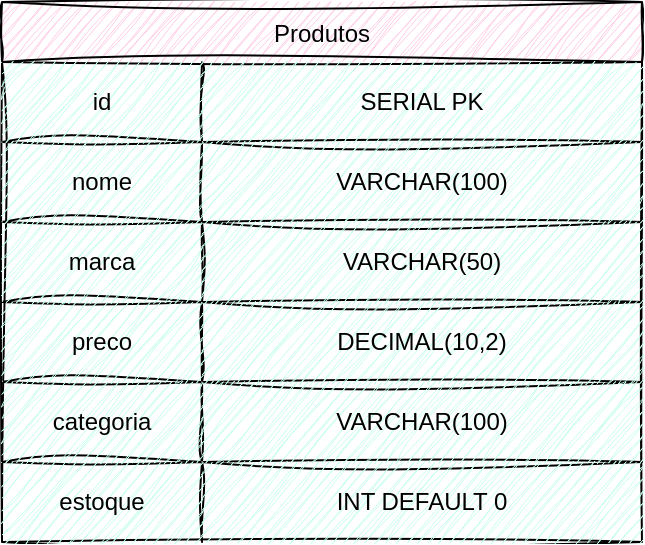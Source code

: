 <mxfile>
    <diagram id="24NTBFIXEC4DBhKhYNpQ" name="Page-1">
        <mxGraphModel dx="446" dy="427" grid="1" gridSize="10" guides="1" tooltips="1" connect="1" arrows="0" fold="1" page="1" pageScale="1" pageWidth="850" pageHeight="1100" background="none" math="0" shadow="0">
            <root>
                <mxCell id="0"/>
                <mxCell id="1" parent="0"/>
                <mxCell id="2" value="Produtos" style="shape=table;startSize=30;container=1;collapsible=0;childLayout=tableLayout;sketch=1;curveFitting=1;jiggle=2;fillColor=#FFCCE6;" vertex="1" parent="1">
                    <mxGeometry x="90" y="90" width="320" height="270" as="geometry"/>
                </mxCell>
                <mxCell id="3" value="" style="shape=tableRow;horizontal=0;startSize=0;swimlaneHead=0;swimlaneBody=0;strokeColor=inherit;top=0;left=0;bottom=0;right=0;collapsible=0;dropTarget=0;fillColor=none;points=[[0,0.5],[1,0.5]];portConstraint=eastwest;sketch=1;curveFitting=1;jiggle=2;" vertex="1" parent="2">
                    <mxGeometry y="30" width="320" height="40" as="geometry"/>
                </mxCell>
                <mxCell id="4" value="id" style="shape=partialRectangle;html=1;whiteSpace=wrap;connectable=0;strokeColor=#6c8ebf;overflow=hidden;fillColor=#C6FFEF;top=0;left=0;bottom=0;right=0;pointerEvents=1;sketch=1;curveFitting=1;jiggle=2;" vertex="1" parent="3">
                    <mxGeometry width="100" height="40" as="geometry">
                        <mxRectangle width="100" height="40" as="alternateBounds"/>
                    </mxGeometry>
                </mxCell>
                <mxCell id="5" value="SERIAL PK" style="shape=partialRectangle;html=1;whiteSpace=wrap;connectable=0;overflow=hidden;top=0;left=0;bottom=0;right=0;pointerEvents=1;sketch=1;curveFitting=1;jiggle=2;fillColor=#C6FFEF;strokeColor=#6c8ebf;" vertex="1" parent="3">
                    <mxGeometry x="100" width="220" height="40" as="geometry">
                        <mxRectangle width="220" height="40" as="alternateBounds"/>
                    </mxGeometry>
                </mxCell>
                <mxCell id="6" value="" style="shape=tableRow;horizontal=0;startSize=0;swimlaneHead=0;swimlaneBody=0;strokeColor=inherit;top=0;left=0;bottom=0;right=0;collapsible=0;dropTarget=0;fillColor=none;points=[[0,0.5],[1,0.5]];portConstraint=eastwest;sketch=1;curveFitting=1;jiggle=2;" vertex="1" parent="2">
                    <mxGeometry y="70" width="320" height="40" as="geometry"/>
                </mxCell>
                <mxCell id="7" value="nome" style="shape=partialRectangle;html=1;whiteSpace=wrap;connectable=0;strokeColor=#6c8ebf;overflow=hidden;fillColor=#C6FFEF;top=0;left=0;bottom=0;right=0;pointerEvents=1;sketch=1;curveFitting=1;jiggle=2;" vertex="1" parent="6">
                    <mxGeometry width="100" height="40" as="geometry">
                        <mxRectangle width="100" height="40" as="alternateBounds"/>
                    </mxGeometry>
                </mxCell>
                <mxCell id="8" value="VARCHAR(100)" style="shape=partialRectangle;html=1;whiteSpace=wrap;connectable=0;strokeColor=#6c8ebf;overflow=hidden;fillColor=#C6FFEF;top=0;left=0;bottom=0;right=0;pointerEvents=1;sketch=1;curveFitting=1;jiggle=2;" vertex="1" parent="6">
                    <mxGeometry x="100" width="220" height="40" as="geometry">
                        <mxRectangle width="220" height="40" as="alternateBounds"/>
                    </mxGeometry>
                </mxCell>
                <mxCell id="9" value="" style="shape=tableRow;horizontal=0;startSize=0;swimlaneHead=0;swimlaneBody=0;strokeColor=inherit;top=0;left=0;bottom=0;right=0;collapsible=0;dropTarget=0;fillColor=none;points=[[0,0.5],[1,0.5]];portConstraint=eastwest;sketch=1;curveFitting=1;jiggle=2;" vertex="1" parent="2">
                    <mxGeometry y="110" width="320" height="40" as="geometry"/>
                </mxCell>
                <mxCell id="10" value="marca" style="shape=partialRectangle;html=1;whiteSpace=wrap;connectable=0;strokeColor=#6c8ebf;overflow=hidden;fillColor=#C6FFEF;top=0;left=0;bottom=0;right=0;pointerEvents=1;sketch=1;curveFitting=1;jiggle=2;" vertex="1" parent="9">
                    <mxGeometry width="100" height="40" as="geometry">
                        <mxRectangle width="100" height="40" as="alternateBounds"/>
                    </mxGeometry>
                </mxCell>
                <mxCell id="11" value="VARCHAR(50)" style="shape=partialRectangle;html=1;whiteSpace=wrap;connectable=0;strokeColor=#6c8ebf;overflow=hidden;fillColor=#C6FFEF;top=0;left=0;bottom=0;right=0;pointerEvents=1;sketch=1;curveFitting=1;jiggle=2;" vertex="1" parent="9">
                    <mxGeometry x="100" width="220" height="40" as="geometry">
                        <mxRectangle width="220" height="40" as="alternateBounds"/>
                    </mxGeometry>
                </mxCell>
                <mxCell id="12" value="" style="shape=tableRow;horizontal=0;startSize=0;swimlaneHead=0;swimlaneBody=0;strokeColor=inherit;top=0;left=0;bottom=0;right=0;collapsible=0;dropTarget=0;fillColor=none;points=[[0,0.5],[1,0.5]];portConstraint=eastwest;sketch=1;curveFitting=1;jiggle=2;" vertex="1" parent="2">
                    <mxGeometry y="150" width="320" height="40" as="geometry"/>
                </mxCell>
                <mxCell id="13" value="preco" style="shape=partialRectangle;html=1;whiteSpace=wrap;connectable=0;strokeColor=#6c8ebf;overflow=hidden;fillColor=#C6FFEF;top=0;left=0;bottom=0;right=0;pointerEvents=1;sketch=1;curveFitting=1;jiggle=2;" vertex="1" parent="12">
                    <mxGeometry width="100" height="40" as="geometry">
                        <mxRectangle width="100" height="40" as="alternateBounds"/>
                    </mxGeometry>
                </mxCell>
                <mxCell id="14" value="DECIMAL(10,2)" style="shape=partialRectangle;html=1;whiteSpace=wrap;connectable=0;strokeColor=#6c8ebf;overflow=hidden;fillColor=#C6FFEF;top=0;left=0;bottom=0;right=0;pointerEvents=1;sketch=1;curveFitting=1;jiggle=2;" vertex="1" parent="12">
                    <mxGeometry x="100" width="220" height="40" as="geometry">
                        <mxRectangle width="220" height="40" as="alternateBounds"/>
                    </mxGeometry>
                </mxCell>
                <mxCell id="15" value="" style="shape=tableRow;horizontal=0;startSize=0;swimlaneHead=0;swimlaneBody=0;strokeColor=inherit;top=0;left=0;bottom=0;right=0;collapsible=0;dropTarget=0;fillColor=none;points=[[0,0.5],[1,0.5]];portConstraint=eastwest;sketch=1;curveFitting=1;jiggle=2;" vertex="1" parent="2">
                    <mxGeometry y="190" width="320" height="40" as="geometry"/>
                </mxCell>
                <mxCell id="16" value="categoria" style="shape=partialRectangle;html=1;whiteSpace=wrap;connectable=0;strokeColor=#6c8ebf;overflow=hidden;fillColor=#C6FFEF;top=0;left=0;bottom=0;right=0;pointerEvents=1;sketch=1;curveFitting=1;jiggle=2;" vertex="1" parent="15">
                    <mxGeometry width="100" height="40" as="geometry">
                        <mxRectangle width="100" height="40" as="alternateBounds"/>
                    </mxGeometry>
                </mxCell>
                <mxCell id="17" value="VARCHAR(100)" style="shape=partialRectangle;html=1;whiteSpace=wrap;connectable=0;strokeColor=#6c8ebf;overflow=hidden;fillColor=#C6FFEF;top=0;left=0;bottom=0;right=0;pointerEvents=1;sketch=1;curveFitting=1;jiggle=2;" vertex="1" parent="15">
                    <mxGeometry x="100" width="220" height="40" as="geometry">
                        <mxRectangle width="220" height="40" as="alternateBounds"/>
                    </mxGeometry>
                </mxCell>
                <mxCell id="18" value="" style="shape=tableRow;horizontal=0;startSize=0;swimlaneHead=0;swimlaneBody=0;strokeColor=inherit;top=0;left=0;bottom=0;right=0;collapsible=0;dropTarget=0;fillColor=none;points=[[0,0.5],[1,0.5]];portConstraint=eastwest;sketch=1;curveFitting=1;jiggle=2;" vertex="1" parent="2">
                    <mxGeometry y="230" width="320" height="40" as="geometry"/>
                </mxCell>
                <mxCell id="19" value="estoque" style="shape=partialRectangle;html=1;whiteSpace=wrap;connectable=0;strokeColor=#6c8ebf;overflow=hidden;fillColor=#C6FFEF;top=0;left=0;bottom=0;right=0;pointerEvents=1;sketch=1;curveFitting=1;jiggle=2;" vertex="1" parent="18">
                    <mxGeometry width="100" height="40" as="geometry">
                        <mxRectangle width="100" height="40" as="alternateBounds"/>
                    </mxGeometry>
                </mxCell>
                <mxCell id="20" value="INT DEFAULT 0" style="shape=partialRectangle;html=1;whiteSpace=wrap;connectable=0;strokeColor=#6c8ebf;overflow=hidden;fillColor=#C6FFEF;top=0;left=0;bottom=0;right=0;pointerEvents=1;sketch=1;curveFitting=1;jiggle=2;" vertex="1" parent="18">
                    <mxGeometry x="100" width="220" height="40" as="geometry">
                        <mxRectangle width="220" height="40" as="alternateBounds"/>
                    </mxGeometry>
                </mxCell>
            </root>
        </mxGraphModel>
    </diagram>
</mxfile>